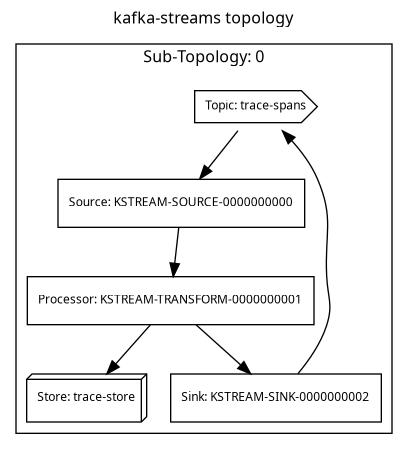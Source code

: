 @startuml
digraph G {
	graph [labelloc=top,label="kafka-streams topology",fontname="Verdana",fontsize=12];
	edge [fontname="Verdana",fontsize=9,labelfontname="Verdana",labelfontsize=9];
	node [fontname="Verdana",fontsize=9,shape=record];
subgraph cluster_c2 {
label = "Sub-Topology: 0";
	c0 [label="Topic: trace-spans"]
	// null
	c0 -> c3 [];
	c3 [label="Source: KSTREAM-SOURCE-0000000000"]
	c4 [label="Processor: KSTREAM-TRANSFORM-0000000001"]
	// null
	c3 -> c4 [];
	// null
	c4 -> c1 [];
	c5 [label="Sink: KSTREAM-SINK-0000000002"]
	// null
	c4 -> c5 [];
	// null
	c5 -> c0 [];
}
	c0 [label="Topic: trace-spans", shape=cds]
	c1 [label="Store: trace-store", shape=box3d]
}
@enduml